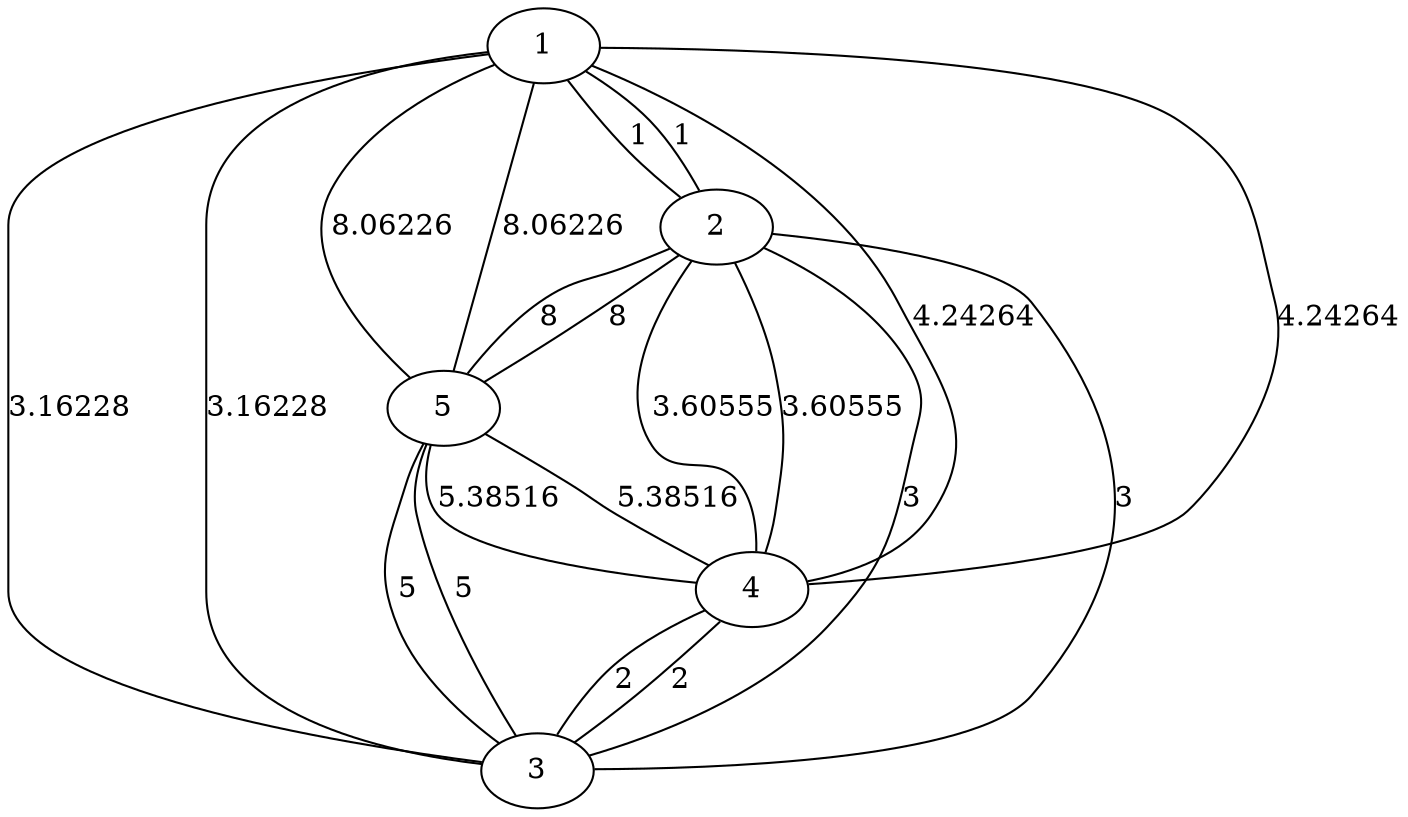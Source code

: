 graph A {
1 -- 2 [label="1"];
1 -- 3 [label="3.16228"];
1 -- 4 [label="4.24264"];
1 -- 5 [label="8.06226"];
2 -- 3 [label="3"];
2 -- 4 [label="3.60555"];
2 -- 5 [label="8"];
3 -- 4 [label="2"];
3 -- 5 [label="5"];
4 -- 5 [label="5.38516"];
5 -- 4 [label="5.38516"];
5 -- 3 [label="5"];
5 -- 2 [label="8"];
5 -- 1 [label="8.06226"];
4 -- 3 [label="2"];
4 -- 2 [label="3.60555"];
4 -- 1 [label="4.24264"];
3 -- 2 [label="3"];
3 -- 1 [label="3.16228"];
2 -- 1 [label="1"];
}